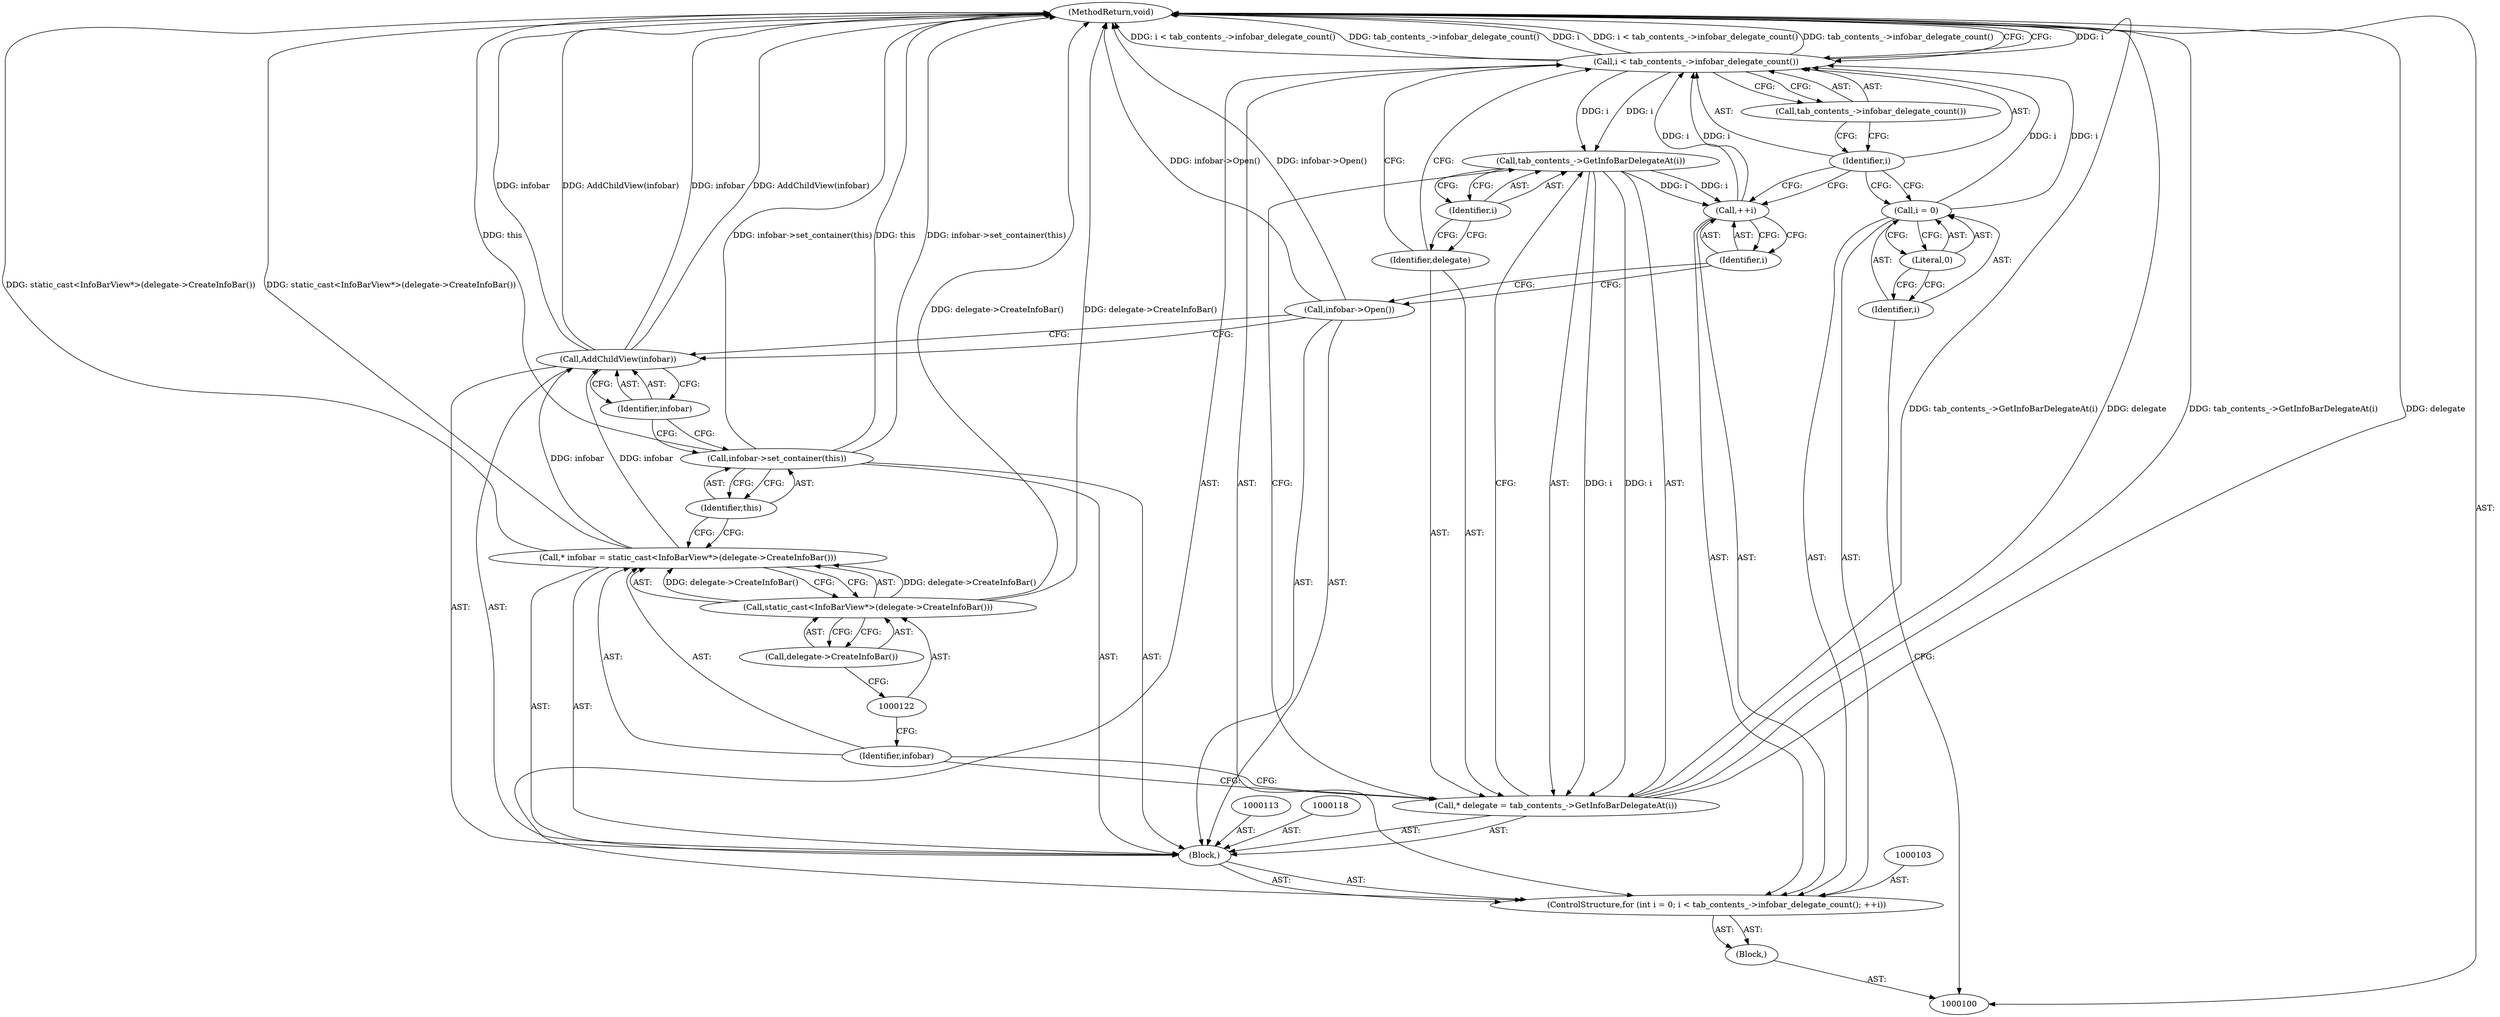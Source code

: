 digraph "0_Chrome_fc3c351a3d995f73ead5c92354396a7ec2b14e3f_10" {
"1000129" [label="(MethodReturn,void)"];
"1000101" [label="(Block,)"];
"1000104" [label="(Call,i = 0)"];
"1000105" [label="(Identifier,i)"];
"1000106" [label="(Literal,0)"];
"1000107" [label="(Call,i < tab_contents_->infobar_delegate_count())"];
"1000108" [label="(Identifier,i)"];
"1000109" [label="(Call,tab_contents_->infobar_delegate_count())"];
"1000102" [label="(ControlStructure,for (int i = 0; i < tab_contents_->infobar_delegate_count(); ++i))"];
"1000110" [label="(Call,++i)"];
"1000111" [label="(Identifier,i)"];
"1000114" [label="(Call,* delegate = tab_contents_->GetInfoBarDelegateAt(i))"];
"1000115" [label="(Identifier,delegate)"];
"1000116" [label="(Call,tab_contents_->GetInfoBarDelegateAt(i))"];
"1000117" [label="(Identifier,i)"];
"1000119" [label="(Call,* infobar = static_cast<InfoBarView*>(delegate->CreateInfoBar()))"];
"1000120" [label="(Identifier,infobar)"];
"1000121" [label="(Call,static_cast<InfoBarView*>(delegate->CreateInfoBar()))"];
"1000112" [label="(Block,)"];
"1000123" [label="(Call,delegate->CreateInfoBar())"];
"1000125" [label="(Identifier,this)"];
"1000124" [label="(Call,infobar->set_container(this))"];
"1000127" [label="(Identifier,infobar)"];
"1000126" [label="(Call,AddChildView(infobar))"];
"1000128" [label="(Call,infobar->Open())"];
"1000129" -> "1000100"  [label="AST: "];
"1000129" -> "1000107"  [label="CFG: "];
"1000126" -> "1000129"  [label="DDG: AddChildView(infobar)"];
"1000126" -> "1000129"  [label="DDG: infobar"];
"1000124" -> "1000129"  [label="DDG: this"];
"1000124" -> "1000129"  [label="DDG: infobar->set_container(this)"];
"1000107" -> "1000129"  [label="DDG: i"];
"1000107" -> "1000129"  [label="DDG: i < tab_contents_->infobar_delegate_count()"];
"1000107" -> "1000129"  [label="DDG: tab_contents_->infobar_delegate_count()"];
"1000121" -> "1000129"  [label="DDG: delegate->CreateInfoBar()"];
"1000128" -> "1000129"  [label="DDG: infobar->Open()"];
"1000114" -> "1000129"  [label="DDG: tab_contents_->GetInfoBarDelegateAt(i)"];
"1000114" -> "1000129"  [label="DDG: delegate"];
"1000119" -> "1000129"  [label="DDG: static_cast<InfoBarView*>(delegate->CreateInfoBar())"];
"1000101" -> "1000100"  [label="AST: "];
"1000102" -> "1000101"  [label="AST: "];
"1000104" -> "1000102"  [label="AST: "];
"1000104" -> "1000106"  [label="CFG: "];
"1000105" -> "1000104"  [label="AST: "];
"1000106" -> "1000104"  [label="AST: "];
"1000108" -> "1000104"  [label="CFG: "];
"1000104" -> "1000107"  [label="DDG: i"];
"1000105" -> "1000104"  [label="AST: "];
"1000105" -> "1000100"  [label="CFG: "];
"1000106" -> "1000105"  [label="CFG: "];
"1000106" -> "1000104"  [label="AST: "];
"1000106" -> "1000105"  [label="CFG: "];
"1000104" -> "1000106"  [label="CFG: "];
"1000107" -> "1000102"  [label="AST: "];
"1000107" -> "1000109"  [label="CFG: "];
"1000108" -> "1000107"  [label="AST: "];
"1000109" -> "1000107"  [label="AST: "];
"1000115" -> "1000107"  [label="CFG: "];
"1000129" -> "1000107"  [label="CFG: "];
"1000107" -> "1000129"  [label="DDG: i"];
"1000107" -> "1000129"  [label="DDG: i < tab_contents_->infobar_delegate_count()"];
"1000107" -> "1000129"  [label="DDG: tab_contents_->infobar_delegate_count()"];
"1000104" -> "1000107"  [label="DDG: i"];
"1000110" -> "1000107"  [label="DDG: i"];
"1000107" -> "1000116"  [label="DDG: i"];
"1000108" -> "1000107"  [label="AST: "];
"1000108" -> "1000104"  [label="CFG: "];
"1000108" -> "1000110"  [label="CFG: "];
"1000109" -> "1000108"  [label="CFG: "];
"1000109" -> "1000107"  [label="AST: "];
"1000109" -> "1000108"  [label="CFG: "];
"1000107" -> "1000109"  [label="CFG: "];
"1000102" -> "1000101"  [label="AST: "];
"1000103" -> "1000102"  [label="AST: "];
"1000104" -> "1000102"  [label="AST: "];
"1000107" -> "1000102"  [label="AST: "];
"1000110" -> "1000102"  [label="AST: "];
"1000112" -> "1000102"  [label="AST: "];
"1000110" -> "1000102"  [label="AST: "];
"1000110" -> "1000111"  [label="CFG: "];
"1000111" -> "1000110"  [label="AST: "];
"1000108" -> "1000110"  [label="CFG: "];
"1000110" -> "1000107"  [label="DDG: i"];
"1000116" -> "1000110"  [label="DDG: i"];
"1000111" -> "1000110"  [label="AST: "];
"1000111" -> "1000128"  [label="CFG: "];
"1000110" -> "1000111"  [label="CFG: "];
"1000114" -> "1000112"  [label="AST: "];
"1000114" -> "1000116"  [label="CFG: "];
"1000115" -> "1000114"  [label="AST: "];
"1000116" -> "1000114"  [label="AST: "];
"1000120" -> "1000114"  [label="CFG: "];
"1000114" -> "1000129"  [label="DDG: tab_contents_->GetInfoBarDelegateAt(i)"];
"1000114" -> "1000129"  [label="DDG: delegate"];
"1000116" -> "1000114"  [label="DDG: i"];
"1000115" -> "1000114"  [label="AST: "];
"1000115" -> "1000107"  [label="CFG: "];
"1000117" -> "1000115"  [label="CFG: "];
"1000116" -> "1000114"  [label="AST: "];
"1000116" -> "1000117"  [label="CFG: "];
"1000117" -> "1000116"  [label="AST: "];
"1000114" -> "1000116"  [label="CFG: "];
"1000116" -> "1000110"  [label="DDG: i"];
"1000116" -> "1000114"  [label="DDG: i"];
"1000107" -> "1000116"  [label="DDG: i"];
"1000117" -> "1000116"  [label="AST: "];
"1000117" -> "1000115"  [label="CFG: "];
"1000116" -> "1000117"  [label="CFG: "];
"1000119" -> "1000112"  [label="AST: "];
"1000119" -> "1000121"  [label="CFG: "];
"1000120" -> "1000119"  [label="AST: "];
"1000121" -> "1000119"  [label="AST: "];
"1000125" -> "1000119"  [label="CFG: "];
"1000119" -> "1000129"  [label="DDG: static_cast<InfoBarView*>(delegate->CreateInfoBar())"];
"1000121" -> "1000119"  [label="DDG: delegate->CreateInfoBar()"];
"1000119" -> "1000126"  [label="DDG: infobar"];
"1000120" -> "1000119"  [label="AST: "];
"1000120" -> "1000114"  [label="CFG: "];
"1000122" -> "1000120"  [label="CFG: "];
"1000121" -> "1000119"  [label="AST: "];
"1000121" -> "1000123"  [label="CFG: "];
"1000122" -> "1000121"  [label="AST: "];
"1000123" -> "1000121"  [label="AST: "];
"1000119" -> "1000121"  [label="CFG: "];
"1000121" -> "1000129"  [label="DDG: delegate->CreateInfoBar()"];
"1000121" -> "1000119"  [label="DDG: delegate->CreateInfoBar()"];
"1000112" -> "1000102"  [label="AST: "];
"1000113" -> "1000112"  [label="AST: "];
"1000114" -> "1000112"  [label="AST: "];
"1000118" -> "1000112"  [label="AST: "];
"1000119" -> "1000112"  [label="AST: "];
"1000124" -> "1000112"  [label="AST: "];
"1000126" -> "1000112"  [label="AST: "];
"1000128" -> "1000112"  [label="AST: "];
"1000123" -> "1000121"  [label="AST: "];
"1000123" -> "1000122"  [label="CFG: "];
"1000121" -> "1000123"  [label="CFG: "];
"1000125" -> "1000124"  [label="AST: "];
"1000125" -> "1000119"  [label="CFG: "];
"1000124" -> "1000125"  [label="CFG: "];
"1000124" -> "1000112"  [label="AST: "];
"1000124" -> "1000125"  [label="CFG: "];
"1000125" -> "1000124"  [label="AST: "];
"1000127" -> "1000124"  [label="CFG: "];
"1000124" -> "1000129"  [label="DDG: this"];
"1000124" -> "1000129"  [label="DDG: infobar->set_container(this)"];
"1000127" -> "1000126"  [label="AST: "];
"1000127" -> "1000124"  [label="CFG: "];
"1000126" -> "1000127"  [label="CFG: "];
"1000126" -> "1000112"  [label="AST: "];
"1000126" -> "1000127"  [label="CFG: "];
"1000127" -> "1000126"  [label="AST: "];
"1000128" -> "1000126"  [label="CFG: "];
"1000126" -> "1000129"  [label="DDG: AddChildView(infobar)"];
"1000126" -> "1000129"  [label="DDG: infobar"];
"1000119" -> "1000126"  [label="DDG: infobar"];
"1000128" -> "1000112"  [label="AST: "];
"1000128" -> "1000126"  [label="CFG: "];
"1000111" -> "1000128"  [label="CFG: "];
"1000128" -> "1000129"  [label="DDG: infobar->Open()"];
}
